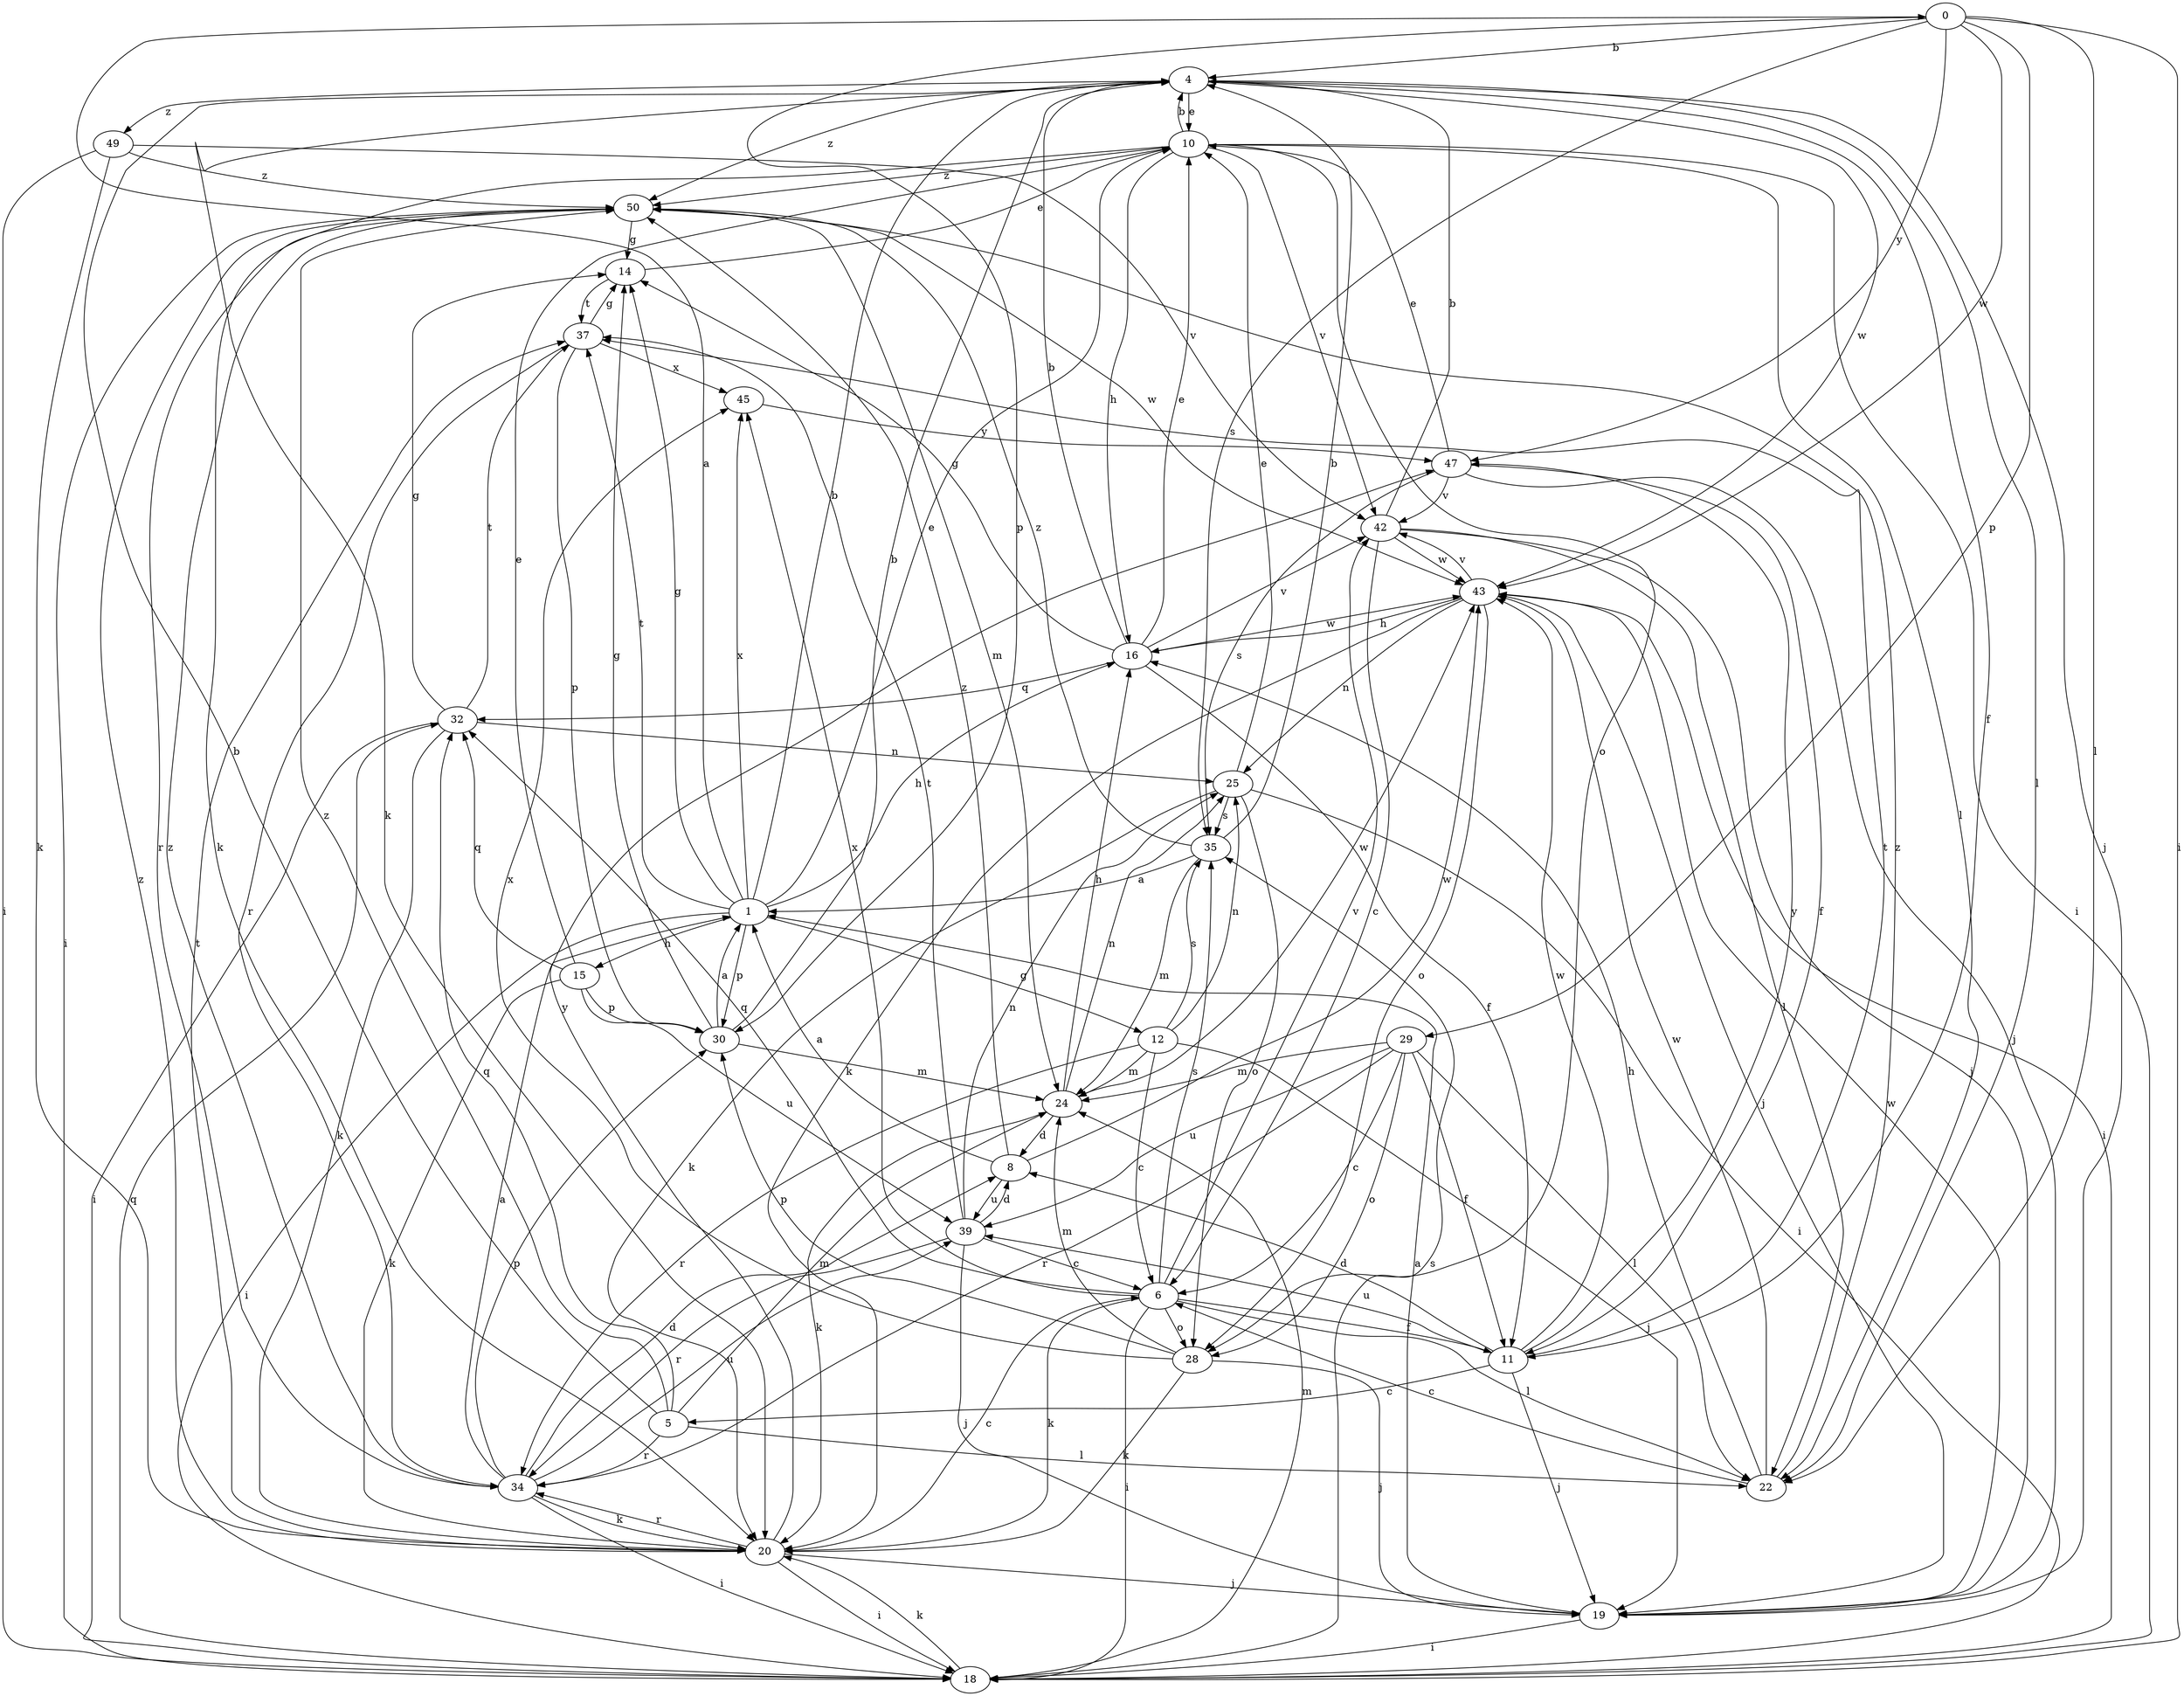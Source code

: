 strict digraph  {
0;
1;
4;
5;
6;
8;
10;
11;
12;
14;
15;
16;
18;
19;
20;
22;
24;
25;
28;
29;
30;
32;
34;
35;
37;
39;
42;
43;
45;
47;
49;
50;
0 -> 4  [label=b];
0 -> 18  [label=i];
0 -> 22  [label=l];
0 -> 29  [label=p];
0 -> 30  [label=p];
0 -> 35  [label=s];
0 -> 43  [label=w];
0 -> 47  [label=y];
1 -> 0  [label=a];
1 -> 4  [label=b];
1 -> 10  [label=e];
1 -> 12  [label=g];
1 -> 14  [label=g];
1 -> 15  [label=h];
1 -> 16  [label=h];
1 -> 18  [label=i];
1 -> 30  [label=p];
1 -> 37  [label=t];
1 -> 45  [label=x];
4 -> 10  [label=e];
4 -> 11  [label=f];
4 -> 19  [label=j];
4 -> 20  [label=k];
4 -> 22  [label=l];
4 -> 43  [label=w];
4 -> 49  [label=z];
4 -> 50  [label=z];
5 -> 4  [label=b];
5 -> 22  [label=l];
5 -> 24  [label=m];
5 -> 32  [label=q];
5 -> 34  [label=r];
5 -> 50  [label=z];
6 -> 11  [label=f];
6 -> 18  [label=i];
6 -> 20  [label=k];
6 -> 22  [label=l];
6 -> 28  [label=o];
6 -> 32  [label=q];
6 -> 35  [label=s];
6 -> 42  [label=v];
6 -> 45  [label=x];
8 -> 1  [label=a];
8 -> 39  [label=u];
8 -> 43  [label=w];
8 -> 50  [label=z];
10 -> 4  [label=b];
10 -> 16  [label=h];
10 -> 18  [label=i];
10 -> 20  [label=k];
10 -> 22  [label=l];
10 -> 28  [label=o];
10 -> 42  [label=v];
10 -> 50  [label=z];
11 -> 5  [label=c];
11 -> 8  [label=d];
11 -> 19  [label=j];
11 -> 37  [label=t];
11 -> 39  [label=u];
11 -> 43  [label=w];
11 -> 47  [label=y];
12 -> 6  [label=c];
12 -> 19  [label=j];
12 -> 24  [label=m];
12 -> 25  [label=n];
12 -> 34  [label=r];
12 -> 35  [label=s];
14 -> 10  [label=e];
14 -> 37  [label=t];
15 -> 10  [label=e];
15 -> 20  [label=k];
15 -> 30  [label=p];
15 -> 32  [label=q];
15 -> 39  [label=u];
16 -> 4  [label=b];
16 -> 10  [label=e];
16 -> 11  [label=f];
16 -> 14  [label=g];
16 -> 32  [label=q];
16 -> 42  [label=v];
16 -> 43  [label=w];
18 -> 20  [label=k];
18 -> 24  [label=m];
18 -> 32  [label=q];
18 -> 35  [label=s];
19 -> 1  [label=a];
19 -> 18  [label=i];
19 -> 43  [label=w];
20 -> 6  [label=c];
20 -> 18  [label=i];
20 -> 19  [label=j];
20 -> 34  [label=r];
20 -> 37  [label=t];
20 -> 47  [label=y];
20 -> 50  [label=z];
22 -> 6  [label=c];
22 -> 16  [label=h];
22 -> 43  [label=w];
22 -> 50  [label=z];
24 -> 8  [label=d];
24 -> 16  [label=h];
24 -> 20  [label=k];
24 -> 25  [label=n];
24 -> 43  [label=w];
25 -> 10  [label=e];
25 -> 18  [label=i];
25 -> 20  [label=k];
25 -> 28  [label=o];
25 -> 35  [label=s];
28 -> 19  [label=j];
28 -> 20  [label=k];
28 -> 24  [label=m];
28 -> 30  [label=p];
28 -> 45  [label=x];
29 -> 6  [label=c];
29 -> 11  [label=f];
29 -> 22  [label=l];
29 -> 24  [label=m];
29 -> 28  [label=o];
29 -> 34  [label=r];
29 -> 39  [label=u];
30 -> 1  [label=a];
30 -> 4  [label=b];
30 -> 14  [label=g];
30 -> 24  [label=m];
32 -> 14  [label=g];
32 -> 18  [label=i];
32 -> 20  [label=k];
32 -> 25  [label=n];
32 -> 37  [label=t];
34 -> 1  [label=a];
34 -> 8  [label=d];
34 -> 18  [label=i];
34 -> 20  [label=k];
34 -> 30  [label=p];
34 -> 39  [label=u];
34 -> 50  [label=z];
35 -> 1  [label=a];
35 -> 4  [label=b];
35 -> 24  [label=m];
35 -> 50  [label=z];
37 -> 14  [label=g];
37 -> 30  [label=p];
37 -> 34  [label=r];
37 -> 45  [label=x];
39 -> 6  [label=c];
39 -> 8  [label=d];
39 -> 19  [label=j];
39 -> 25  [label=n];
39 -> 34  [label=r];
39 -> 37  [label=t];
42 -> 4  [label=b];
42 -> 6  [label=c];
42 -> 19  [label=j];
42 -> 22  [label=l];
42 -> 43  [label=w];
43 -> 16  [label=h];
43 -> 18  [label=i];
43 -> 19  [label=j];
43 -> 20  [label=k];
43 -> 25  [label=n];
43 -> 28  [label=o];
43 -> 42  [label=v];
45 -> 47  [label=y];
47 -> 10  [label=e];
47 -> 11  [label=f];
47 -> 19  [label=j];
47 -> 35  [label=s];
47 -> 42  [label=v];
49 -> 18  [label=i];
49 -> 20  [label=k];
49 -> 42  [label=v];
49 -> 50  [label=z];
50 -> 14  [label=g];
50 -> 18  [label=i];
50 -> 24  [label=m];
50 -> 34  [label=r];
50 -> 43  [label=w];
}

